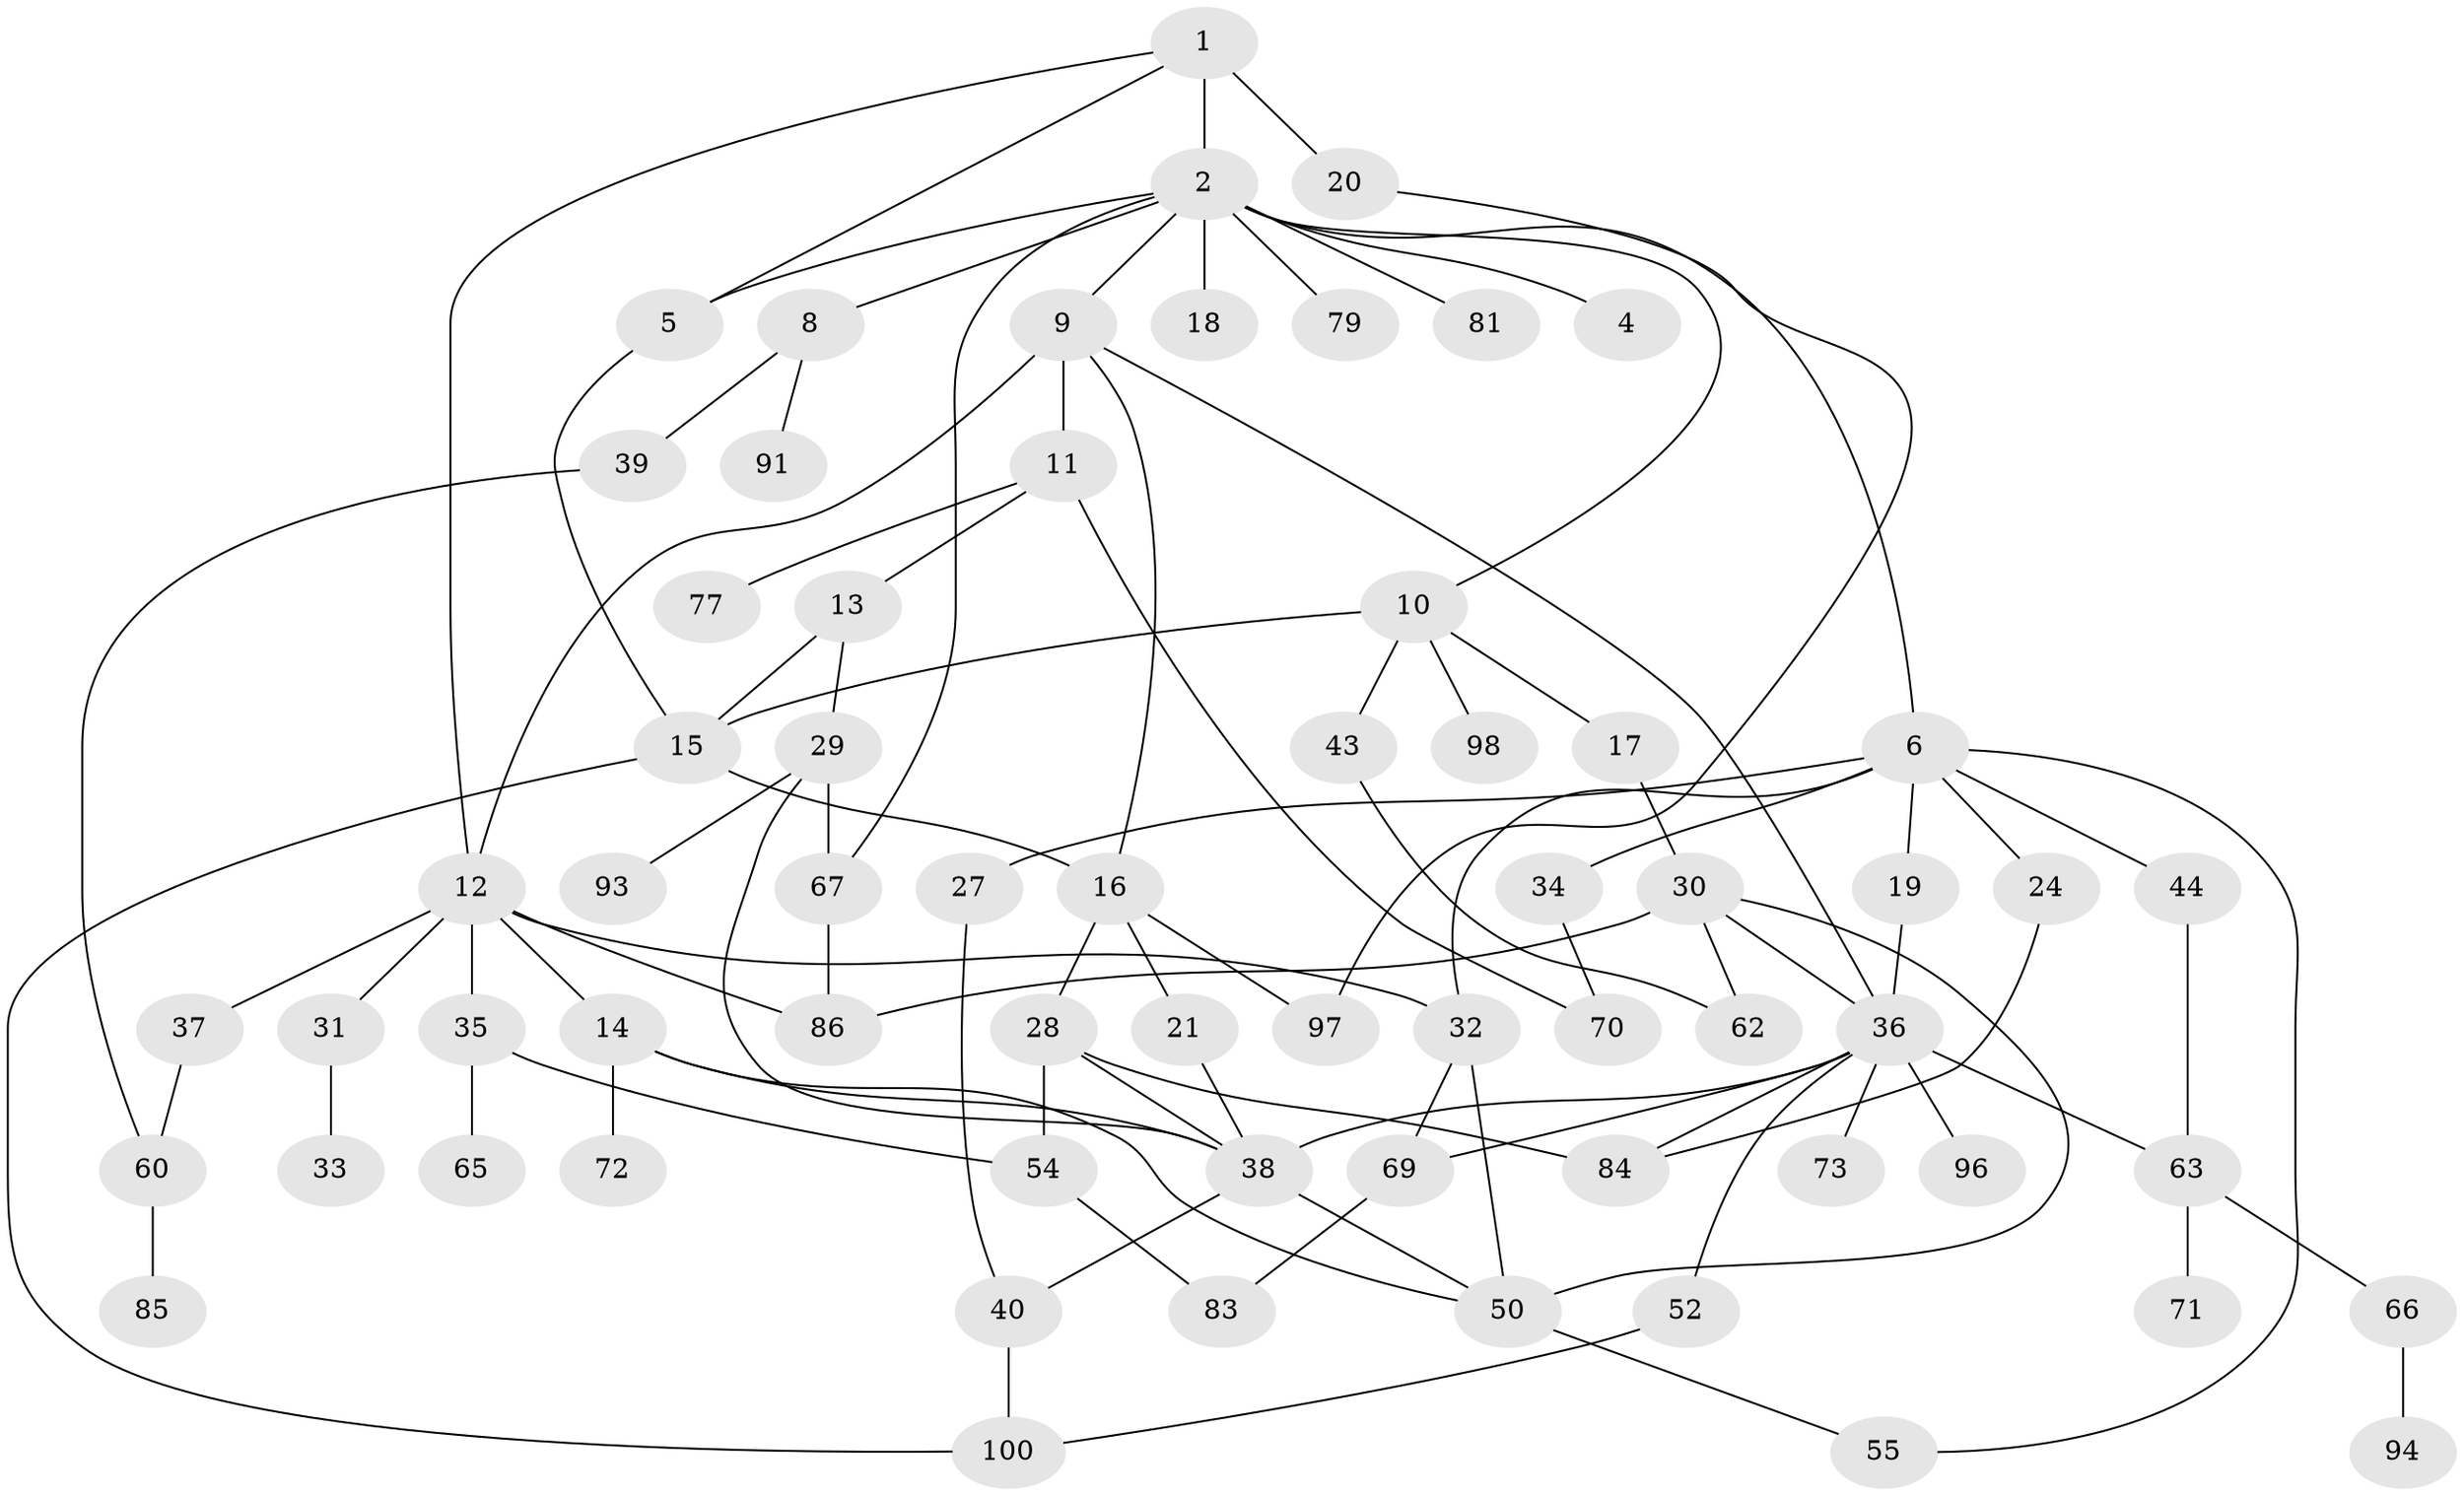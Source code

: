 // Generated by graph-tools (version 1.1) at 2025/23/03/03/25 07:23:30]
// undirected, 65 vertices, 96 edges
graph export_dot {
graph [start="1"]
  node [color=gray90,style=filled];
  1 [super="+3"];
  2 [super="+7"];
  4;
  5 [super="+49"];
  6 [super="+41"];
  8 [super="+22"];
  9 [super="+92"];
  10 [super="+46"];
  11 [super="+47"];
  12 [super="+25"];
  13 [super="+23"];
  14 [super="+89"];
  15 [super="+61"];
  16 [super="+58"];
  17 [super="+26"];
  18;
  19;
  20 [super="+45"];
  21;
  24 [super="+68"];
  27;
  28 [super="+57"];
  29 [super="+53"];
  30 [super="+59"];
  31;
  32 [super="+64"];
  33 [super="+42"];
  34;
  35;
  36 [super="+51"];
  37 [super="+80"];
  38 [super="+82"];
  39 [super="+76"];
  40 [super="+48"];
  43 [super="+75"];
  44;
  50 [super="+78"];
  52 [super="+56"];
  54;
  55;
  60 [super="+95"];
  62;
  63 [super="+88"];
  65;
  66 [super="+74"];
  67;
  69 [super="+87"];
  70;
  71;
  72;
  73;
  77;
  79;
  81;
  83;
  84 [super="+90"];
  85;
  86;
  91;
  93;
  94;
  96 [super="+99"];
  97;
  98;
  100;
  1 -- 2;
  1 -- 5;
  1 -- 20 [weight=2];
  1 -- 12;
  2 -- 4;
  2 -- 6;
  2 -- 9;
  2 -- 18;
  2 -- 79;
  2 -- 81;
  2 -- 67;
  2 -- 8;
  2 -- 10;
  2 -- 5;
  5 -- 15;
  6 -- 19;
  6 -- 24;
  6 -- 27;
  6 -- 34;
  6 -- 44;
  6 -- 32;
  6 -- 55;
  8 -- 91;
  8 -- 39;
  9 -- 11;
  9 -- 12;
  9 -- 16;
  9 -- 36;
  10 -- 15;
  10 -- 17;
  10 -- 43 [weight=2];
  10 -- 98;
  11 -- 13 [weight=2];
  11 -- 77;
  11 -- 70;
  12 -- 14;
  12 -- 35;
  12 -- 37;
  12 -- 32;
  12 -- 86;
  12 -- 31;
  13 -- 29;
  13 -- 15;
  14 -- 72;
  14 -- 38;
  14 -- 50;
  15 -- 100;
  15 -- 16;
  16 -- 21;
  16 -- 28;
  16 -- 97;
  17 -- 30;
  19 -- 36;
  20 -- 97;
  21 -- 38;
  24 -- 84;
  27 -- 40;
  28 -- 38;
  28 -- 54;
  28 -- 84;
  29 -- 67;
  29 -- 93;
  29 -- 38;
  30 -- 62;
  30 -- 86;
  30 -- 50;
  30 -- 36;
  31 -- 33;
  32 -- 50;
  32 -- 69;
  34 -- 70;
  35 -- 65;
  35 -- 54;
  36 -- 63;
  36 -- 73;
  36 -- 96;
  36 -- 69;
  36 -- 52;
  36 -- 38;
  36 -- 84;
  37 -- 60;
  38 -- 50;
  38 -- 40;
  39 -- 60;
  40 -- 100;
  43 -- 62;
  44 -- 63;
  50 -- 55;
  52 -- 100;
  54 -- 83;
  60 -- 85;
  63 -- 66;
  63 -- 71;
  66 -- 94;
  67 -- 86;
  69 -- 83;
}
